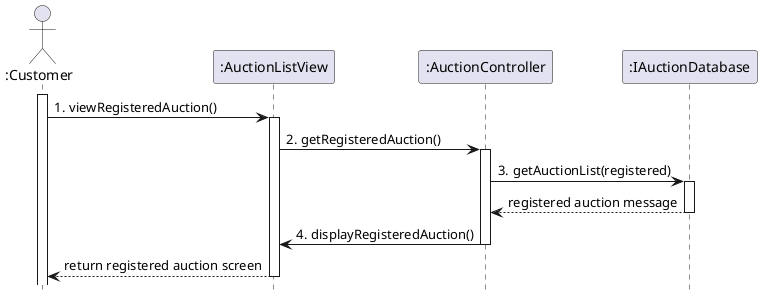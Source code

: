 @startuml view_registered_auction
hide footbox
actor ":Customer" as customer
participant ":AuctionListView" as view
participant ":AuctionController" as controller
participant ":IAuctionDatabase" as auction

autonumber 1 1 "0."
customer ++
customer -> view ++: viewRegisteredAuction()
view -> controller ++ : getRegisteredAuction()
controller -> auction ++ : getAuctionList(registered)
autonumber stop
auction --> controller -- : registered auction message
autonumber resume
controller -> view -- : displayRegisteredAuction()
autonumber stop
view --> customer -- : return registered auction screen
' ref over customer, view, controller, auction : View auction information.
@enduml
